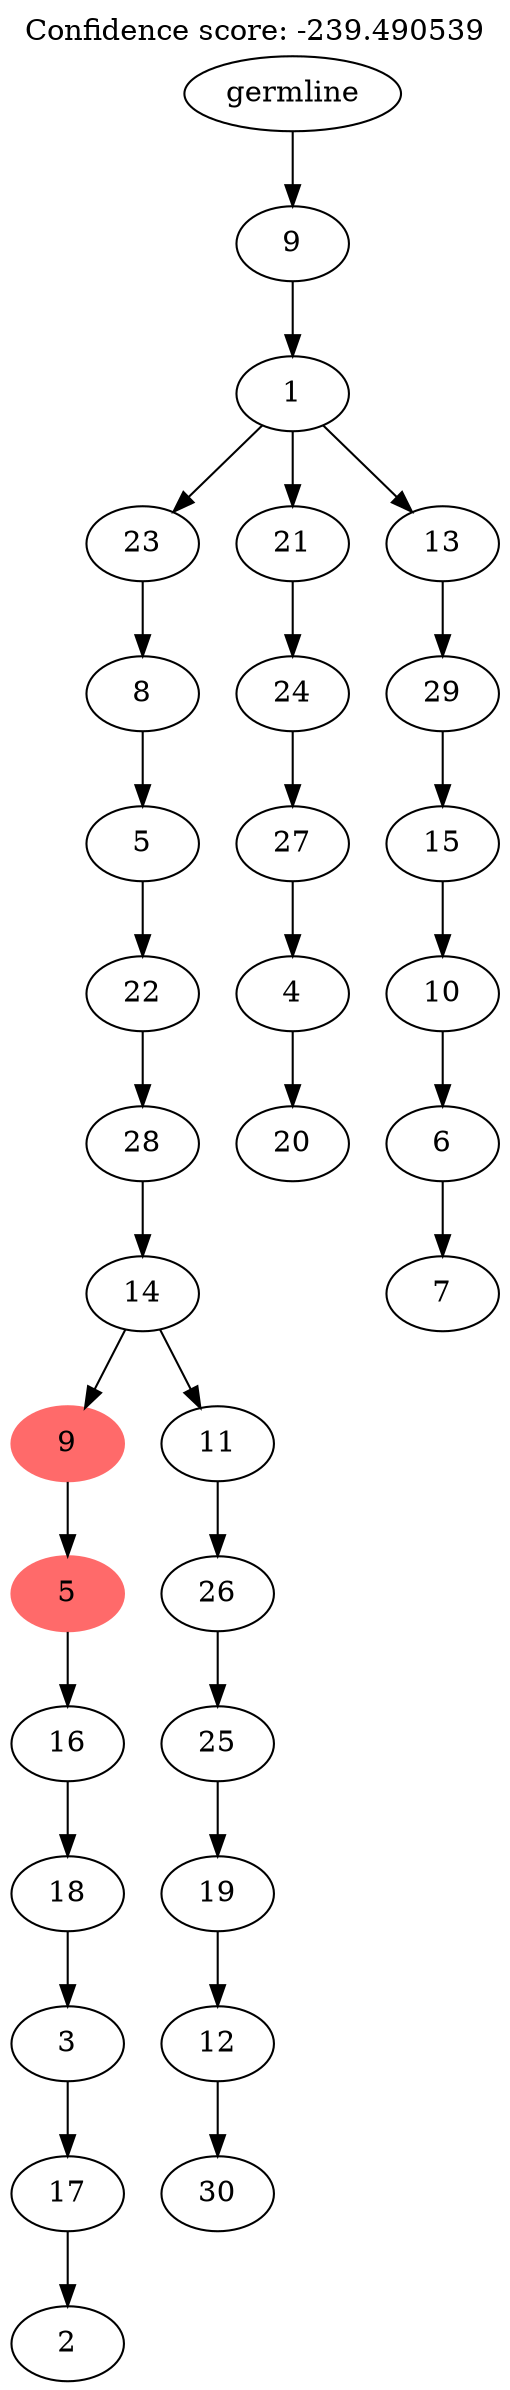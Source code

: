 digraph g {
	"31" -> "32";
	"32" [label="2"];
	"30" -> "31";
	"31" [label="17"];
	"29" -> "30";
	"30" [label="3"];
	"28" -> "29";
	"29" [label="18"];
	"27" -> "28";
	"28" [label="16"];
	"26" -> "27";
	"27" [color=indianred1, style=filled, label="5"];
	"24" -> "25";
	"25" [label="30"];
	"23" -> "24";
	"24" [label="12"];
	"22" -> "23";
	"23" [label="19"];
	"21" -> "22";
	"22" [label="25"];
	"20" -> "21";
	"21" [label="26"];
	"19" -> "20";
	"20" [label="11"];
	"19" -> "26";
	"26" [color=indianred1, style=filled, label="9"];
	"18" -> "19";
	"19" [label="14"];
	"17" -> "18";
	"18" [label="28"];
	"16" -> "17";
	"17" [label="22"];
	"15" -> "16";
	"16" [label="5"];
	"14" -> "15";
	"15" [label="8"];
	"12" -> "13";
	"13" [label="20"];
	"11" -> "12";
	"12" [label="4"];
	"10" -> "11";
	"11" [label="27"];
	"9" -> "10";
	"10" [label="24"];
	"7" -> "8";
	"8" [label="7"];
	"6" -> "7";
	"7" [label="6"];
	"5" -> "6";
	"6" [label="10"];
	"4" -> "5";
	"5" [label="15"];
	"3" -> "4";
	"4" [label="29"];
	"2" -> "3";
	"3" [label="13"];
	"2" -> "9";
	"9" [label="21"];
	"2" -> "14";
	"14" [label="23"];
	"1" -> "2";
	"2" [label="1"];
	"0" -> "1";
	"1" [label="9"];
	"0" [label="germline"];
	labelloc="t";
	label="Confidence score: -239.490539";
}
